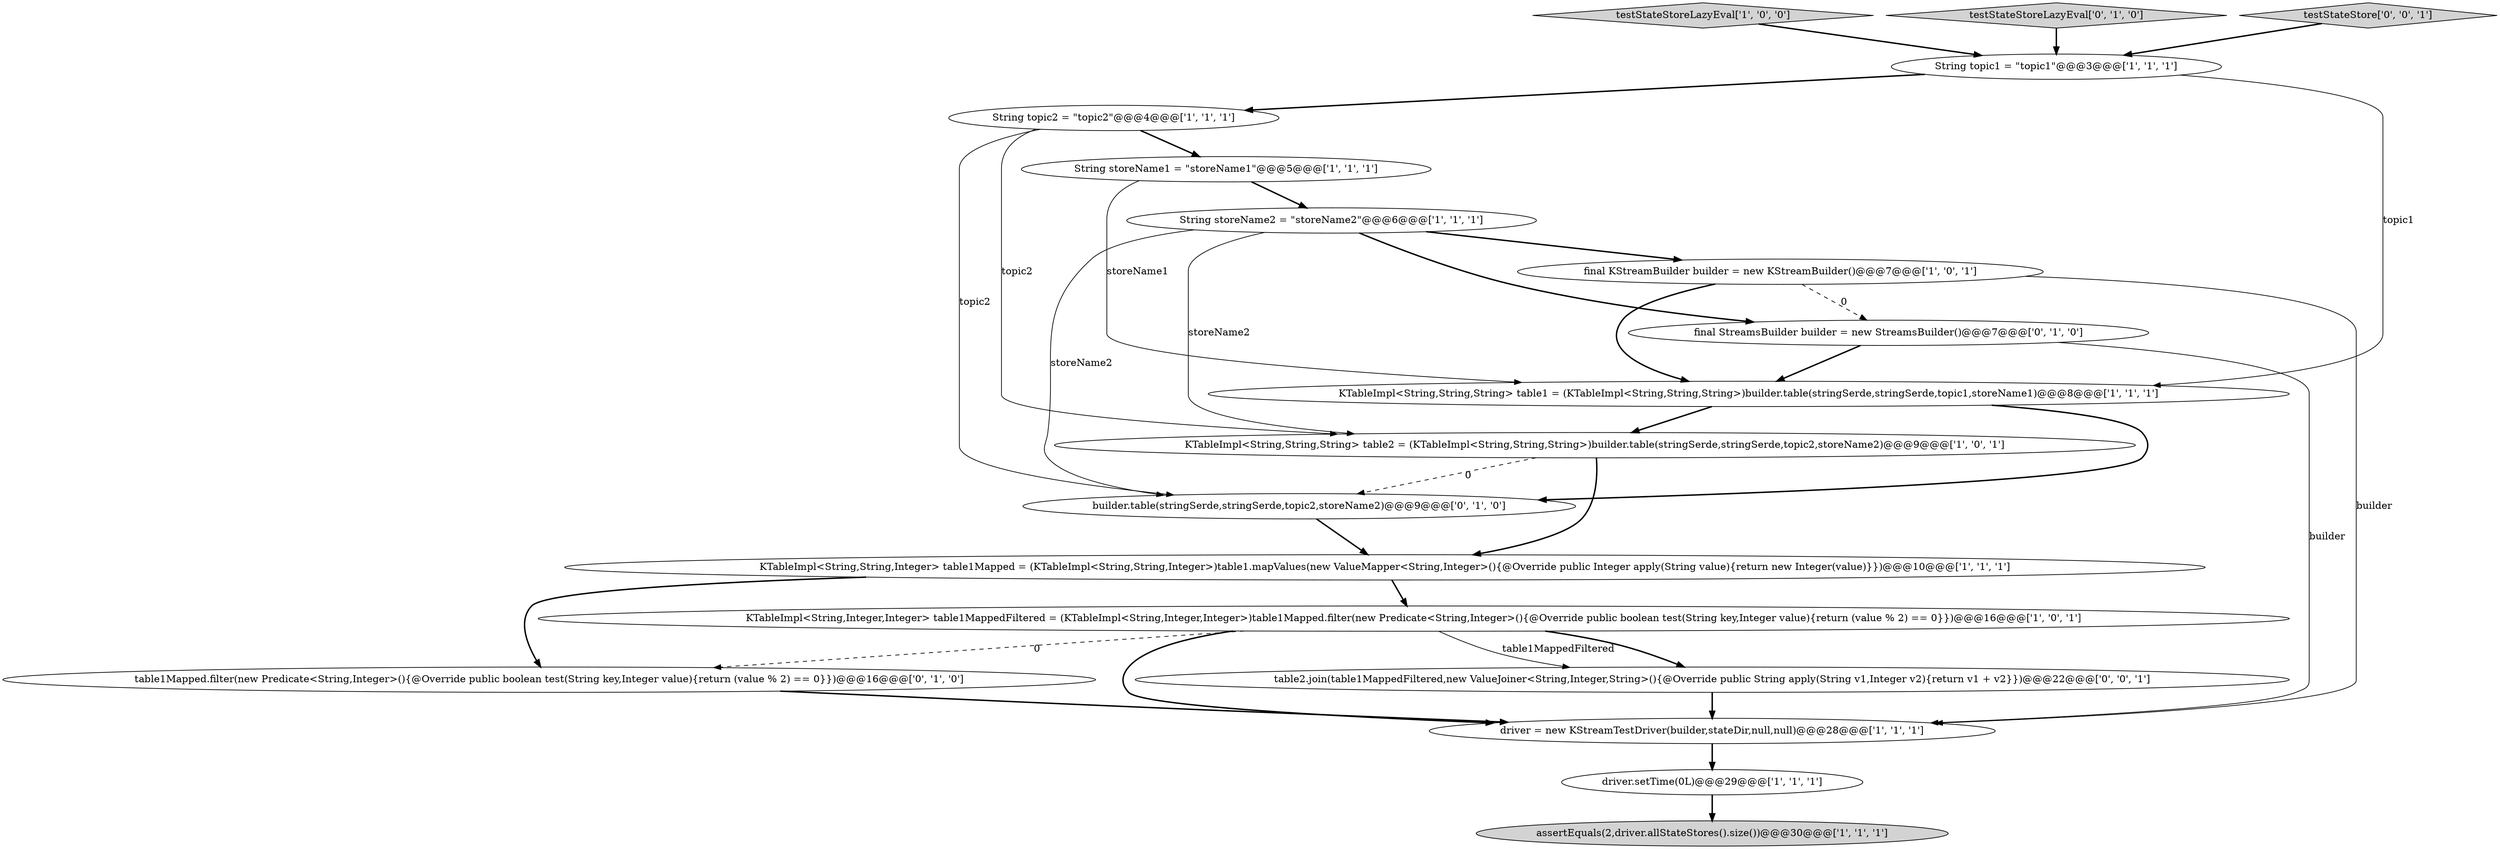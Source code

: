 digraph {
8 [style = filled, label = "String storeName2 = \"storeName2\"@@@6@@@['1', '1', '1']", fillcolor = white, shape = ellipse image = "AAA0AAABBB1BBB"];
1 [style = filled, label = "KTableImpl<String,String,String> table2 = (KTableImpl<String,String,String>)builder.table(stringSerde,stringSerde,topic2,storeName2)@@@9@@@['1', '0', '1']", fillcolor = white, shape = ellipse image = "AAA0AAABBB1BBB"];
0 [style = filled, label = "KTableImpl<String,String,Integer> table1Mapped = (KTableImpl<String,String,Integer>)table1.mapValues(new ValueMapper<String,Integer>(){@Override public Integer apply(String value){return new Integer(value)}})@@@10@@@['1', '1', '1']", fillcolor = white, shape = ellipse image = "AAA0AAABBB1BBB"];
7 [style = filled, label = "driver = new KStreamTestDriver(builder,stateDir,null,null)@@@28@@@['1', '1', '1']", fillcolor = white, shape = ellipse image = "AAA0AAABBB1BBB"];
4 [style = filled, label = "final KStreamBuilder builder = new KStreamBuilder()@@@7@@@['1', '0', '1']", fillcolor = white, shape = ellipse image = "AAA0AAABBB1BBB"];
9 [style = filled, label = "testStateStoreLazyEval['1', '0', '0']", fillcolor = lightgray, shape = diamond image = "AAA0AAABBB1BBB"];
10 [style = filled, label = "assertEquals(2,driver.allStateStores().size())@@@30@@@['1', '1', '1']", fillcolor = lightgray, shape = ellipse image = "AAA0AAABBB1BBB"];
12 [style = filled, label = "driver.setTime(0L)@@@29@@@['1', '1', '1']", fillcolor = white, shape = ellipse image = "AAA0AAABBB1BBB"];
5 [style = filled, label = "KTableImpl<String,String,String> table1 = (KTableImpl<String,String,String>)builder.table(stringSerde,stringSerde,topic1,storeName1)@@@8@@@['1', '1', '1']", fillcolor = white, shape = ellipse image = "AAA0AAABBB1BBB"];
13 [style = filled, label = "builder.table(stringSerde,stringSerde,topic2,storeName2)@@@9@@@['0', '1', '0']", fillcolor = white, shape = ellipse image = "AAA1AAABBB2BBB"];
16 [style = filled, label = "table1Mapped.filter(new Predicate<String,Integer>(){@Override public boolean test(String key,Integer value){return (value % 2) == 0}})@@@16@@@['0', '1', '0']", fillcolor = white, shape = ellipse image = "AAA1AAABBB2BBB"];
3 [style = filled, label = "String storeName1 = \"storeName1\"@@@5@@@['1', '1', '1']", fillcolor = white, shape = ellipse image = "AAA0AAABBB1BBB"];
14 [style = filled, label = "testStateStoreLazyEval['0', '1', '0']", fillcolor = lightgray, shape = diamond image = "AAA0AAABBB2BBB"];
15 [style = filled, label = "final StreamsBuilder builder = new StreamsBuilder()@@@7@@@['0', '1', '0']", fillcolor = white, shape = ellipse image = "AAA1AAABBB2BBB"];
6 [style = filled, label = "String topic2 = \"topic2\"@@@4@@@['1', '1', '1']", fillcolor = white, shape = ellipse image = "AAA0AAABBB1BBB"];
11 [style = filled, label = "KTableImpl<String,Integer,Integer> table1MappedFiltered = (KTableImpl<String,Integer,Integer>)table1Mapped.filter(new Predicate<String,Integer>(){@Override public boolean test(String key,Integer value){return (value % 2) == 0}})@@@16@@@['1', '0', '1']", fillcolor = white, shape = ellipse image = "AAA0AAABBB1BBB"];
18 [style = filled, label = "table2.join(table1MappedFiltered,new ValueJoiner<String,Integer,String>(){@Override public String apply(String v1,Integer v2){return v1 + v2}})@@@22@@@['0', '0', '1']", fillcolor = white, shape = ellipse image = "AAA0AAABBB3BBB"];
17 [style = filled, label = "testStateStore['0', '0', '1']", fillcolor = lightgray, shape = diamond image = "AAA0AAABBB3BBB"];
2 [style = filled, label = "String topic1 = \"topic1\"@@@3@@@['1', '1', '1']", fillcolor = white, shape = ellipse image = "AAA0AAABBB1BBB"];
15->7 [style = solid, label="builder"];
8->4 [style = bold, label=""];
13->0 [style = bold, label=""];
5->1 [style = bold, label=""];
6->13 [style = solid, label="topic2"];
4->5 [style = bold, label=""];
11->18 [style = solid, label="table1MappedFiltered"];
6->1 [style = solid, label="topic2"];
9->2 [style = bold, label=""];
4->15 [style = dashed, label="0"];
11->18 [style = bold, label=""];
0->11 [style = bold, label=""];
4->7 [style = solid, label="builder"];
5->13 [style = bold, label=""];
1->13 [style = dashed, label="0"];
11->7 [style = bold, label=""];
12->10 [style = bold, label=""];
7->12 [style = bold, label=""];
11->16 [style = dashed, label="0"];
6->3 [style = bold, label=""];
3->8 [style = bold, label=""];
15->5 [style = bold, label=""];
2->6 [style = bold, label=""];
14->2 [style = bold, label=""];
16->7 [style = bold, label=""];
3->5 [style = solid, label="storeName1"];
2->5 [style = solid, label="topic1"];
8->13 [style = solid, label="storeName2"];
8->1 [style = solid, label="storeName2"];
18->7 [style = bold, label=""];
8->15 [style = bold, label=""];
17->2 [style = bold, label=""];
1->0 [style = bold, label=""];
0->16 [style = bold, label=""];
}
